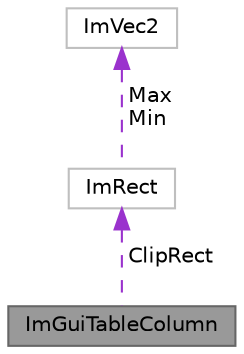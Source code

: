 digraph "ImGuiTableColumn"
{
 // LATEX_PDF_SIZE
  bgcolor="transparent";
  edge [fontname=Helvetica,fontsize=10,labelfontname=Helvetica,labelfontsize=10];
  node [fontname=Helvetica,fontsize=10,shape=box,height=0.2,width=0.4];
  Node1 [label="ImGuiTableColumn",height=0.2,width=0.4,color="gray40", fillcolor="grey60", style="filled", fontcolor="black",tooltip=" "];
  Node2 -> Node1 [dir="back",color="darkorchid3",style="dashed",label=" ClipRect" ];
  Node2 [label="ImRect",height=0.2,width=0.4,color="grey75", fillcolor="white", style="filled",URL="$struct_im_rect.html",tooltip=" "];
  Node3 -> Node2 [dir="back",color="darkorchid3",style="dashed",label=" Max\nMin" ];
  Node3 [label="ImVec2",height=0.2,width=0.4,color="grey75", fillcolor="white", style="filled",URL="$struct_im_vec2.html",tooltip=" "];
}
